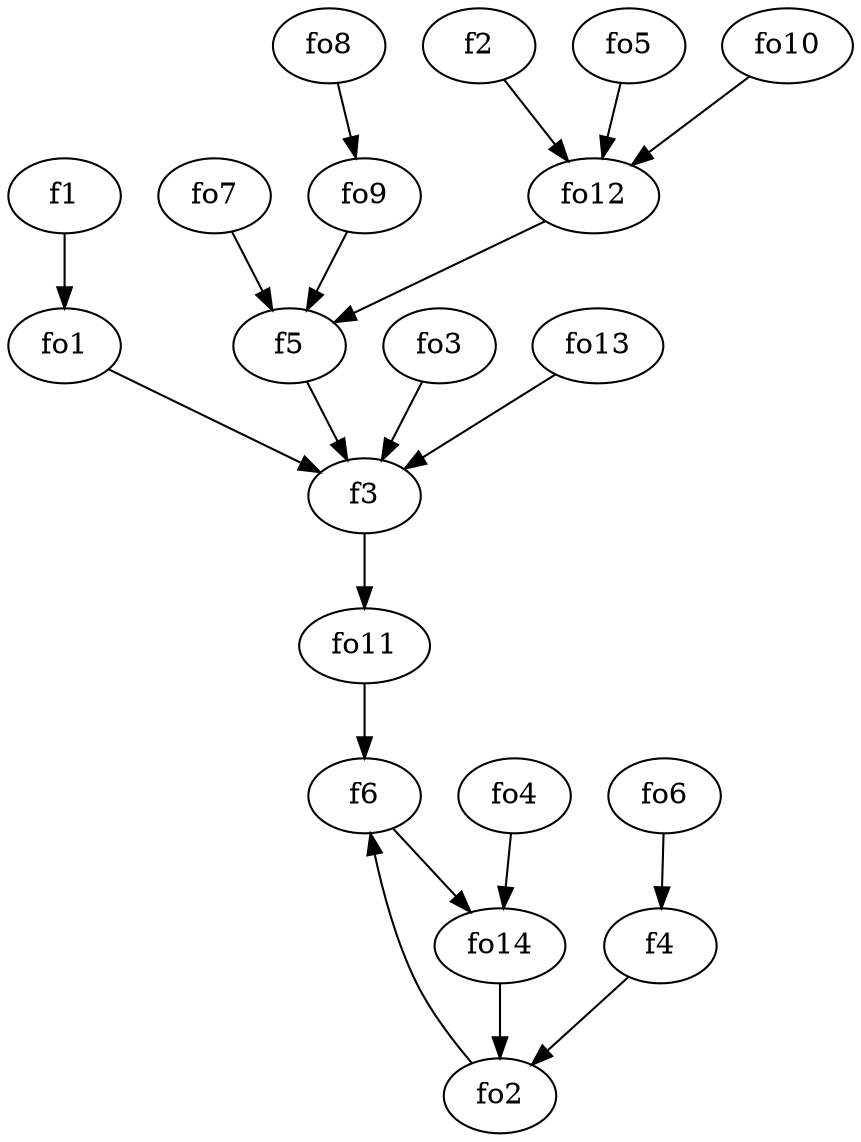 strict digraph  {
f1;
f2;
f3;
f4;
f5;
f6;
fo1;
fo2;
fo3;
fo4;
fo5;
fo6;
fo7;
fo8;
fo9;
fo10;
fo11;
fo12;
fo13;
fo14;
f1 -> fo1  [weight=2];
f2 -> fo12  [weight=2];
f3 -> fo11  [weight=2];
f4 -> fo2  [weight=2];
f5 -> f3  [weight=2];
f6 -> fo14  [weight=2];
fo1 -> f3  [weight=2];
fo2 -> f6  [weight=2];
fo3 -> f3  [weight=2];
fo4 -> fo14  [weight=2];
fo5 -> fo12  [weight=2];
fo6 -> f4  [weight=2];
fo7 -> f5  [weight=2];
fo8 -> fo9  [weight=2];
fo9 -> f5  [weight=2];
fo10 -> fo12  [weight=2];
fo11 -> f6  [weight=2];
fo12 -> f5  [weight=2];
fo13 -> f3  [weight=2];
fo14 -> fo2  [weight=2];
}
